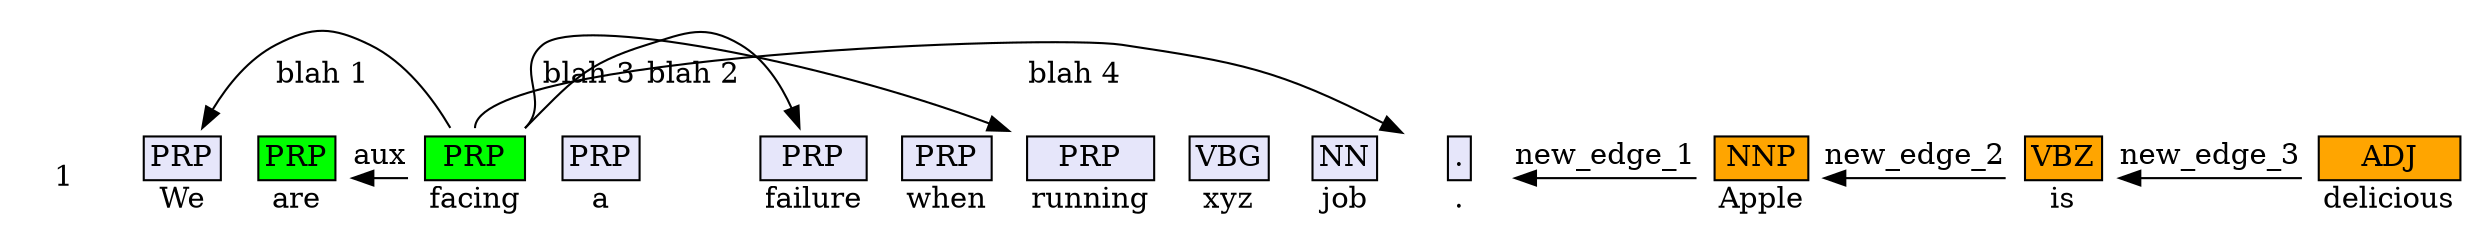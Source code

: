 digraph s1 {
  graph [nodesep=.01]
  node [shape=plaintext]
  {
  rank=same
  s1[ordering=out label=1]
  edge [style=invis]

  s1->w10 
  s1->w9
  s1->w8
  s1->w7
  s1->w6
  s1->w5
  s1->w4
  s1->w3
  s1->w2
  s1->w1
  edge [style=""]
  w1 [label=<
    <TABLE BORDER="0" CELLBORDER="1" CELLSPACING="0">
      <TR><TD BGCOLOR="lavender">PRP</TD></TR>
      <TR><TD BORDER="0">We</TD></TR>
   </TABLE>>]
  w2 [shape=plaintext  label=<   
   <TABLE BORDER="0" CELLBORDER="1" CELLSPACING="0">
      <TR><TD BGCOLOR="green1">PRP</TD></TR>
      <TR ><TD BORDER="0">are</TD></TR>
   </TABLE>>]
  w3 [shape=plaintext  label=<   
   <TABLE BORDER="0" CELLBORDER="1" CELLSPACING="0">
      <TR><TD BGCOLOR="green1">PRP</TD></TR>
      <TR ><TD BORDER="0">facing</TD></TR>
   </TABLE>>]   
  w4 [shape=plaintext  label=<
   <TABLE BORDER="0" CELLBORDER="1" CELLSPACING="0">
      <TR><TD BGCOLOR="lavender">PRP</TD></TR>
      <TR><TD BORDER="0">a</TD></TR>
   </TABLE>>]

  w5 [shape=plaintext  label=<
   <TABLE BORDER="0" CELLBORDER="1" CELLSPACING="0">
      <TR><TD BGCOLOR="lavender">PRP</TD></TR>
      <TR><TD BORDER="0">failure</TD></TR>
   </TABLE>>]
  w6 [shape=plaintext  label=<
   <TABLE BORDER="0" CELLBORDER="1" CELLSPACING="0">
      <TR><TD BGCOLOR="lavender">PRP</TD></TR>
      <TR><TD BORDER="0">when</TD></TR>
   </TABLE>>]
  w7 [shape=plaintext  label=<
   <TABLE BORDER="0" CELLBORDER="1" CELLSPACING="0">
      <TR><TD BGCOLOR="lavender">PRP</TD></TR>
      <TR><TD BORDER="0">running</TD></TR>
   </TABLE>>]
  w8 [shape=plaintext  label=<
   <TABLE BORDER="0" CELLBORDER="1" CELLSPACING="0">
      <TR><TD BGCOLOR="lavender">VBG</TD></TR>
      <TR><TD BORDER="0">xyz</TD></TR>
   </TABLE>>]
  w9 [shape=plaintext  label=<
   <TABLE BORDER="0" CELLBORDER="1" CELLSPACING="0">
      <TR><TD BGCOLOR="lavender">NN</TD></TR>
      <TR><TD BORDER="0">job</TD></TR>
   </TABLE>>]
  w10 [shape=plaintext  label=<
   <TABLE BORDER="0" CELLBORDER="1" CELLSPACING="0">
      <TR><TD BGCOLOR="lavender">.</TD></TR>
      <TR><TD BORDER="0">.</TD></TR>
   </TABLE>>]
   
   n1 [shape=plaintext  label=<
    <TABLE BORDER="0" CELLBORDER="1" CELLSPACING="0">
        <TR><TD BGCOLOR="orange">NNP</TD></TR>
        <TR><TD BORDER="0">Apple</TD></TR>
    </TABLE>>]
n2 [shape=plaintext  label=<
    <TABLE BORDER="0" CELLBORDER="1" CELLSPACING="0">
        <TR><TD BGCOLOR="orange">VBZ</TD></TR>
        <TR><TD BORDER="0">is</TD></TR>
    </TABLE>>]
n3 [shape=plaintext  label=<
    <TABLE BORDER="0" CELLBORDER="1" CELLSPACING="0">
        <TR><TD BGCOLOR="orange">ADJ</TD></TR>
        <TR><TD BORDER="0">delicious</TD></TR>
    </TABLE>>]
   
   edge[constraint=false]
   w3->w2 [label="\naux"]
   w3->w1 [label="\nblah 1"]
   w3:ne->w5 [label="\nblah 2"]
   w3:ne->w7 [label="\nblah 3"]
   w3:n->w10 [label="\nblah 4"]

   
   n1->w10 [label="\nnew_edge_1"]  // 示例边，假设n1依赖于w5，可按需改
    n2->n1 [label="\nnew_edge_2"]
    n3->n2 [label="\nnew_edge_3"]
  }
  
}




digraph G {

//   subgraph cluster_0 {
//     style=filled;
//     color=lightgrey;
//     node [style=filled,color=white];
//     a0 -> a1 -> a2 -> a3;
//     label = "process #1";
//   }

//   subgraph cluster_1 {
//     node [style=filled];
//     b0 -> b1 -> b2 -> b3;
//     label = "process #2";
//     color=blue
//   }
//   start -> a0;
//   start -> b0;
//   a1 -> b3;
//   b2 -> a3;
//   a3 -> a0;
//   a3 -> end;
//   b3 -> end;
  
  subgraph sentence1{
  rank=same
  s1[ordering=out label=1]
  edge [style=invis]
      s1->w10 
      s1->w9
      s1->w8
      s1->w7
      s1->w6
      s1->w5
      s1->w4
      s1->w3
      s1->w2
      s1->w1
     edge [style=""]
    w1 [label=<
        <TABLE BORDER="0" CELLBORDER="1" CELLSPACING="0">
            <TR><TD BGCOLOR="lavender">PRP</TD></TR>
            <TR><TD BORDER="0">We</TD></TR>
        </TABLE>>]
    w2 [shape=plaintext  label=<   
        <TABLE BORDER="0" CELLBORDER="1" CELLSPACING="0">
            <TR><TD BGCOLOR="green1">PRP</TD></TR>
            <TR ><TD BORDER="0">are</TD></TR>
        </TABLE>>]
    w3 [shape=plaintext  label=<   
        <TABLE BORDER="0" CELLBORDER="1" CELLSPACING="0">
            <TR><TD BGCOLOR="green1">PRP</TD></TR>
            <TR ><TD BORDER="0">facing</TD></TR>
        </TABLE>>]   
    w4 [shape=plaintext  label=<
        <TABLE BORDER="0" CELLBORDER="1" CELLSPACING="0">
            <TR><TD BGCOLOR="lavender">PRP</TD></TR>
            <TR><TD BORDER="0">a</TD></TR>
        </TABLE>>]

    w5 [shape=plaintext  label=<
        <TABLE BORDER="0" CELLBORDER="1" CELLSPACING="0">
            <TR><TD BGCOLOR="lavender">PRP</TD></TR>
            <TR><TD BORDER="0">failure</TD></TR>
        </TABLE>>]
    w6 [shape=plaintext  label=<
        <TABLE BORDER="0" CELLBORDER="1" CELLSPACING="0">
            <TR><TD BGCOLOR="lavender">PRP</TD></TR>
            <TR><TD BORDER="0">when</TD></TR>
        </TABLE>>]
    w7 [shape=plaintext  label=<
        <TABLE BORDER="0" CELLBORDER="1" CELLSPACING="0">
            <TR><TD BGCOLOR="lavender">PRP</TD></TR>
            <TR><TD BORDER="0">running</TD></TR>
        </TABLE>>]
    w8 [shape=plaintext  label=<
        <TABLE BORDER="0" CELLBORDER="1" CELLSPACING="0">
            <TR><TD BGCOLOR="lavender">VBG</TD></TR>
            <TR><TD BORDER="0">xyz</TD></TR>
        </TABLE>>]
    w9 [shape=plaintext  label=<
        <TABLE BORDER="0" CELLBORDER="1" CELLSPACING="0">
            <TR><TD BGCOLOR="lavender">NN</TD></TR>
            <TR><TD BORDER="0">job</TD></TR>
        </TABLE>>]
    w10 [shape=plaintext  label=<
        <TABLE BORDER="0" CELLBORDER="1" CELLSPACING="0">
            <TR><TD BGCOLOR="lavender">.</TD></TR>
            <TR><TD BORDER="0">.</TD></TR>
        </TABLE>>]
  }
  edge [style=invis]
      s1 -> s2
      w1->sw1
      w2->sw2
      w3->sw3
      w4->sw4
      w5->sw5
      w6->sw6
      w7->sw7
      w8->sw8
      w9->sw9
      w10->sw10
 edge [style=""]
 
  
  
  subgraph sentence2{
      rank=same
  s2[ordering=out label=2]
  edge [style=invis]
      s2->sw10 
      s2->sw9
      s2->sw8
      s2->sw7
      s2->sw6
      s2->sw5
      s2->sw4
      s2->sw3
      s2->sw2
      s2->sw1
     edge [style=""]
    sw1 [label=<
        <TABLE BORDER="0" CELLBORDER="1" CELLSPACING="0">
            <TR><TD BGCOLOR="lavender">PRP</TD></TR>
            <TR><TD BORDER="0">We</TD></TR>
        </TABLE>>]
    sw2 [shape=plaintext  label=<   
        <TABLE BORDER="0" CELLBORDER="1" CELLSPACING="0">
            <TR><TD BGCOLOR="green1">PRP</TD></TR>
            <TR ><TD BORDER="0">are</TD></TR>
        </TABLE>>]
    sw3 [shape=plaintext  label=<   
        <TABLE BORDER="0" CELLBORDER="1" CELLSPACING="0">
            <TR><TD BGCOLOR="green1">PRP</TD></TR>
            <TR ><TD BORDER="0">facing</TD></TR>
        </TABLE>>]   
    sw4 [shape=plaintext  label=<
        <TABLE BORDER="0" CELLBORDER="1" CELLSPACING="0">
            <TR><TD BGCOLOR="lavender">PRP</TD></TR>
            <TR><TD BORDER="0">a</TD></TR>
        </TABLE>>]

    sw5 [shape=plaintext  label=<
        <TABLE BORDER="0" CELLBORDER="1" CELLSPACING="0">
            <TR><TD BGCOLOR="lavender">PRP</TD></TR>
            <TR><TD BORDER="0">failure</TD></TR>
        </TABLE>>]
    sw6 [shape=plaintext  label=<
        <TABLE BORDER="0" CELLBORDER="1" CELLSPACING="0">
            <TR><TD BGCOLOR="lavender">PRP</TD></TR>
            <TR><TD BORDER="0">when</TD></TR>
        </TABLE>>]
    sw7 [shape=plaintext  label=<
        <TABLE BORDER="0" CELLBORDER="1" CELLSPACING="0">
            <TR><TD BGCOLOR="lavender">PRP</TD></TR>
            <TR><TD BORDER="0">running</TD></TR>
        </TABLE>>]
    sw8 [shape=plaintext  label=<
        <TABLE BORDER="0" CELLBORDER="1" CELLSPACING="0">
            <TR><TD BGCOLOR="lavender">VBG</TD></TR>
            <TR><TD BORDER="0">xyz</TD></TR>
        </TABLE>>]
    sw9 [shape=plaintext  label=<
        <TABLE BORDER="0" CELLBORDER="1" CELLSPACING="0">
            <TR><TD BGCOLOR="lavender">NN</TD></TR>
            <TR><TD BORDER="0">job</TD></TR>
        </TABLE>>]
    sw10 [shape=plaintext  label=<
        <TABLE BORDER="0" CELLBORDER="1" CELLSPACING="0">
            <TR><TD BGCOLOR="lavender">.</TD></TR>
            <TR><TD BORDER="0">.</TD></TR>
        </TABLE>>]
  }
  

}